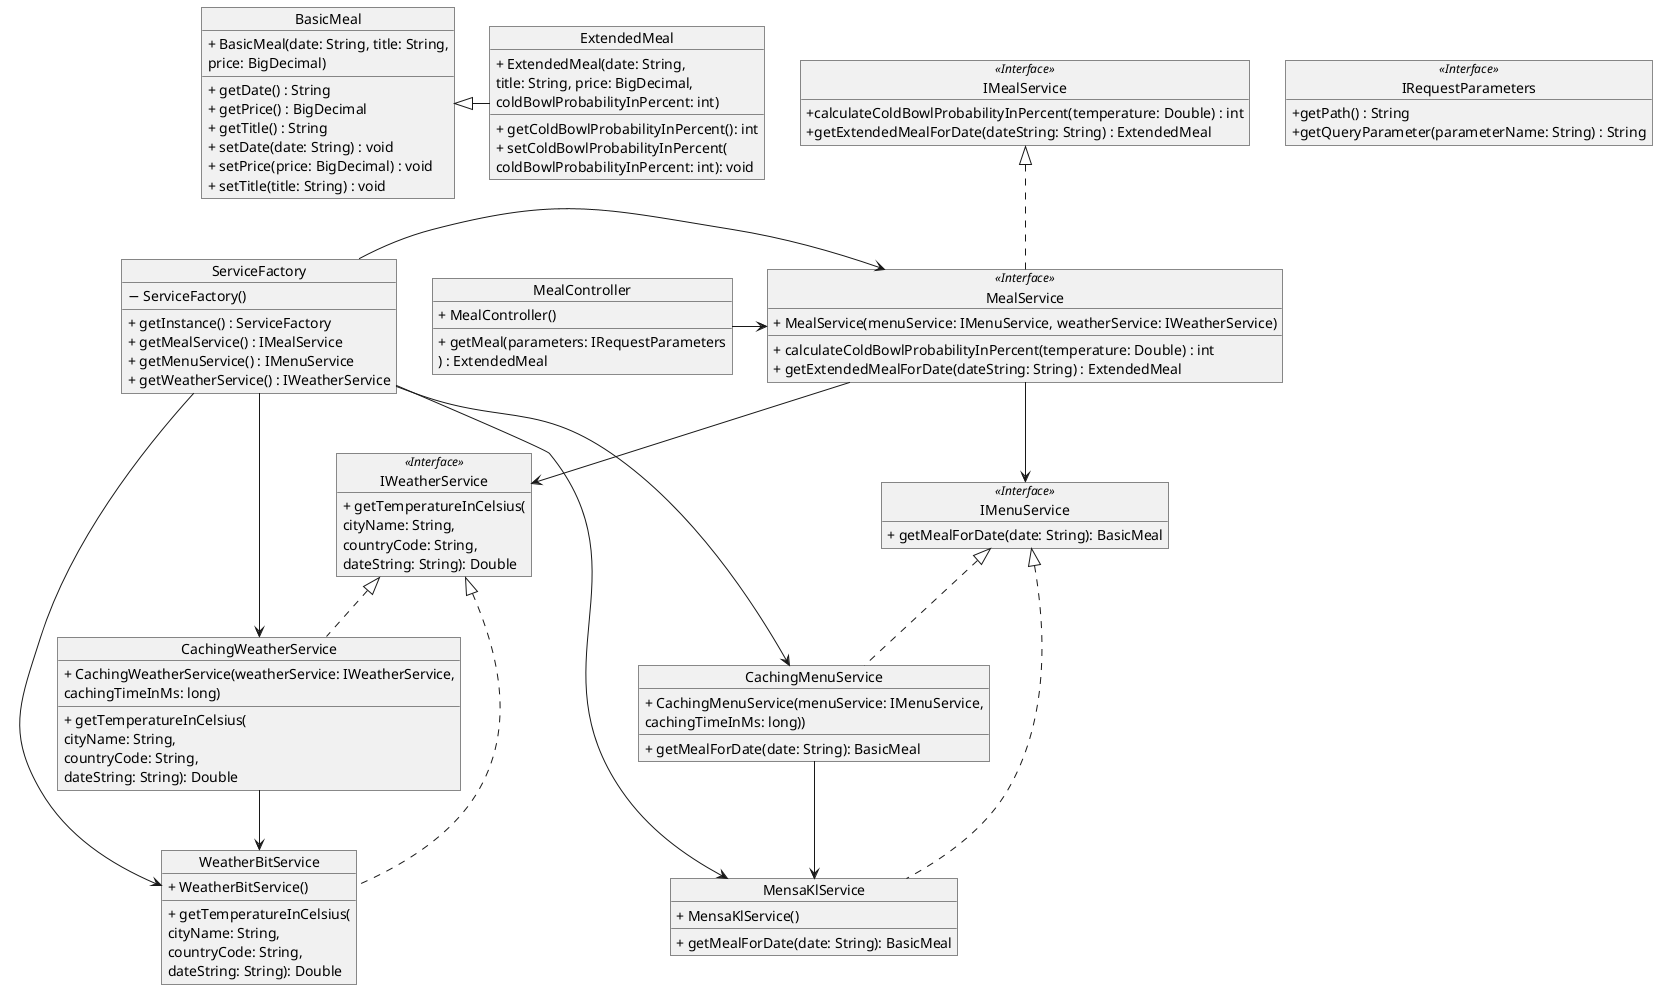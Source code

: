 @startuml Solution idea
hide circle

object IRequestParameters <<Interface>>{
    &#43;getPath() : String
    &#43;getQueryParameter(parameterName: String) : String
}

object IMealService <<Interface>> {
    &#43;calculateColdBowlProbabilityInPercent(temperature: Double) : int
    &#43;getExtendedMealForDate(dateString: String) : ExtendedMeal
}

object MealService <<Interface>> {
    &#43; MealService(menuService: IMenuService, weatherService: IWeatherService)
    __
    &#43; calculateColdBowlProbabilityInPercent(temperature: Double) : int
    &#43; getExtendedMealForDate(dateString: String) : ExtendedMeal
}

object IWeatherService <<Interface>> {
    &#43; getTemperatureInCelsius(
    cityName: String, 
    countryCode: String, 
    dateString: String): Double
}

object IMenuService <<Interface>> {
    &#43; getMealForDate(date: String): BasicMeal
}

object CachingWeatherService {
    &#43; CachingWeatherService(weatherService: IWeatherService, 
    cachingTimeInMs: long)
    __
    &#43; getTemperatureInCelsius(
     cityName: String, 
     countryCode: String, 
     dateString: String): Double
}

object CachingMenuService {
    &#43; CachingMenuService(menuService: IMenuService, 
     cachingTimeInMs: long))
    __
    &#43; getMealForDate(date: String): BasicMeal
}

object WeatherBitService {
    &#43; WeatherBitService()
    __
    &#43; getTemperatureInCelsius(
     cityName: String, 
     countryCode: String, 
     dateString: String): Double
}

object MensaKlService {
    &#43; MensaKlService()
    __
    &#43; getMealForDate(date: String): BasicMeal
}

object ServiceFactory {
    &#8722; ServiceFactory()
    __
    &#43; getInstance() : ServiceFactory
    &#43; getMealService() : IMealService
    &#43; getMenuService() : IMenuService
    &#43; getWeatherService() : IWeatherService
}

object MealController {
    &#43; MealController()
    __
    &#43; getMeal(parameters: IRequestParameters
    ) : ExtendedMeal
}

object BasicMeal {
    &#43; BasicMeal(date: String, title: String,
     price: BigDecimal)
    __
    &#43; getDate() : String
    &#43; getPrice() : BigDecimal
    &#43; getTitle() : String
    &#43; setDate(date: String) : void
    &#43; setPrice(price: BigDecimal) : void
    &#43; setTitle(title: String) : void
}

object ExtendedMeal {
    &#43; ExtendedMeal(date: String, 
     title: String, price: BigDecimal, 
     coldBowlProbabilityInPercent: int)
    __
    &#43; getColdBowlProbabilityInPercent(): int
    &#43; setColdBowlProbabilityInPercent(
     coldBowlProbabilityInPercent: int): void
}

BasicMeal <|- ExtendedMeal
IMealService <|.. MealService
MealService -d-> IWeatherService
MealService -d-> IMenuService

MealController -> MealService

IWeatherService <|.. CachingWeatherService
IWeatherService <|.. WeatherBitService
CachingWeatherService -d-> WeatherBitService

IMenuService <|.. CachingMenuService
IMenuService <|.. MensaKlService
CachingMenuService -d-> MensaKlService

ServiceFactory -> MealService
ServiceFactory -> CachingWeatherService
ServiceFactory -> WeatherBitService
ServiceFactory -> CachingMenuService
ServiceFactory -> MensaKlService


@enduml